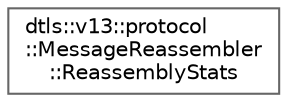digraph "Graphical Class Hierarchy"
{
 // LATEX_PDF_SIZE
  bgcolor="transparent";
  edge [fontname=Helvetica,fontsize=10,labelfontname=Helvetica,labelfontsize=10];
  node [fontname=Helvetica,fontsize=10,shape=box,height=0.2,width=0.4];
  rankdir="LR";
  Node0 [id="Node000000",label="dtls::v13::protocol\l::MessageReassembler\l::ReassemblyStats",height=0.2,width=0.4,color="grey40", fillcolor="white", style="filled",URL="$structdtls_1_1v13_1_1protocol_1_1MessageReassembler_1_1ReassemblyStats.html",tooltip="Get reassembly statistics."];
}
